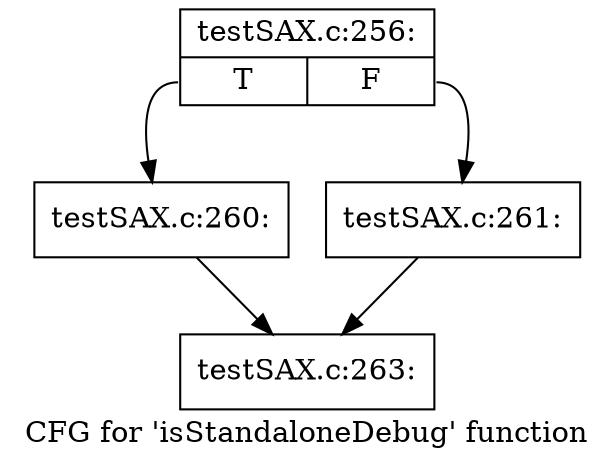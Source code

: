 digraph "CFG for 'isStandaloneDebug' function" {
	label="CFG for 'isStandaloneDebug' function";

	Node0x44721c0 [shape=record,label="{testSAX.c:256:|{<s0>T|<s1>F}}"];
	Node0x44721c0:s0 -> Node0x44723d0;
	Node0x44721c0:s1 -> Node0x4472420;
	Node0x44723d0 [shape=record,label="{testSAX.c:260:}"];
	Node0x44723d0 -> Node0x4475c20;
	Node0x4472420 [shape=record,label="{testSAX.c:261:}"];
	Node0x4472420 -> Node0x4475c20;
	Node0x4475c20 [shape=record,label="{testSAX.c:263:}"];
}
